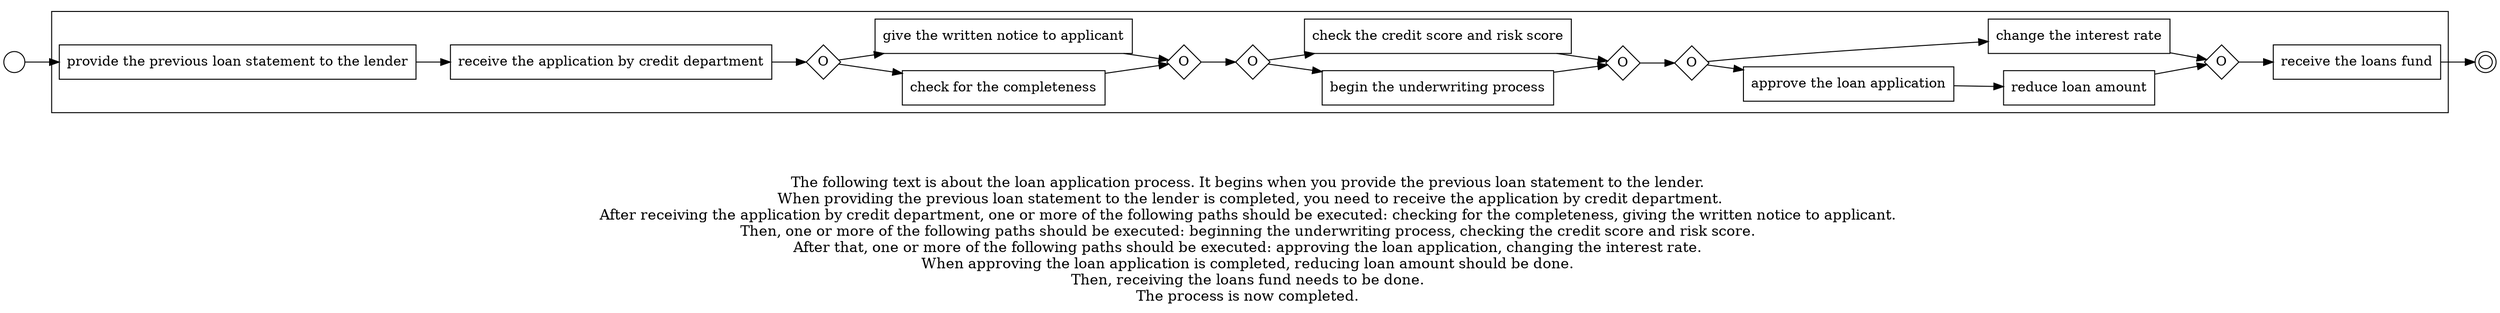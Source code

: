 digraph loan_application_process_148 {
	graph [rankdir=LR]
	START_NODE [label="" shape=circle width=0.3]
	subgraph CLUSTER_0 {
		"provide the previous loan statement to the lender" [shape=box]
		"receive the application by credit department" [shape=box]
		"provide the previous loan statement to the lender" -> "receive the application by credit department"
		"OR_SPLIT--3. Application processing _CLF6" [label=O fixedsize=true shape=diamond width=0.5]
		"receive the application by credit department" -> "OR_SPLIT--3. Application processing _CLF6"
		"check for the completeness" [shape=box]
		"OR_SPLIT--3. Application processing _CLF6" -> "check for the completeness"
		"give the written notice to applicant" [shape=box]
		"OR_SPLIT--3. Application processing _CLF6" -> "give the written notice to applicant"
		"OR_JOIN--3. Application processing _CLF6" [label=O fixedsize=true shape=diamond width=0.5]
		"check for the completeness" -> "OR_JOIN--3. Application processing _CLF6"
		"give the written notice to applicant" -> "OR_JOIN--3. Application processing _CLF6"
		"OR_SPLIT--4. Underwriting process_SVIP" [label=O fixedsize=true shape=diamond width=0.5]
		"OR_JOIN--3. Application processing _CLF6" -> "OR_SPLIT--4. Underwriting process_SVIP"
		"begin the underwriting process" [shape=box]
		"OR_SPLIT--4. Underwriting process_SVIP" -> "begin the underwriting process"
		"check the credit score and risk score" [shape=box]
		"OR_SPLIT--4. Underwriting process_SVIP" -> "check the credit score and risk score"
		"OR_JOIN--4. Underwriting process_SVIP" [label=O fixedsize=true shape=diamond width=0.5]
		"begin the underwriting process" -> "OR_JOIN--4. Underwriting process_SVIP"
		"check the credit score and risk score" -> "OR_JOIN--4. Underwriting process_SVIP"
		"OR_SPLIT--5. Credit decision_PZAM" [label=O fixedsize=true shape=diamond width=0.5]
		"OR_JOIN--4. Underwriting process_SVIP" -> "OR_SPLIT--5. Credit decision_PZAM"
		"approve the loan application" [shape=box]
		"OR_SPLIT--5. Credit decision_PZAM" -> "approve the loan application"
		"change the interest rate" [shape=box]
		"OR_SPLIT--5. Credit decision_PZAM" -> "change the interest rate"
		"reduce loan amount" [shape=box]
		"approve the loan application" -> "reduce loan amount"
		"OR_JOIN--5. Credit decision_PZAM" [label=O fixedsize=true shape=diamond width=0.5]
		"reduce loan amount" -> "OR_JOIN--5. Credit decision_PZAM"
		"change the interest rate" -> "OR_JOIN--5. Credit decision_PZAM"
		"receive the loans fund" [shape=box]
		"OR_JOIN--5. Credit decision_PZAM" -> "receive the loans fund"
	}
	START_NODE -> "provide the previous loan statement to the lender"
	END_NODE [label="" shape=doublecircle width=0.2]
	"receive the loans fund" -> END_NODE
	fontsize=15 label="\n\n
The following text is about the loan application process. It begins when you provide the previous loan statement to the lender. 
When providing the previous loan statement to the lender is completed, you need to receive the application by credit department.
After receiving the application by credit department, one or more of the following paths should be executed: checking for the completeness, giving the written notice to applicant. 
Then, one or more of the following paths should be executed: beginning the underwriting process, checking the credit score and risk score. 
After that, one or more of the following paths should be executed: approving the loan application, changing the interest rate. 
When approving the loan application is completed, reducing loan amount should be done. 
Then, receiving the loans fund needs to be done. 
The process is now completed. 
"
}
